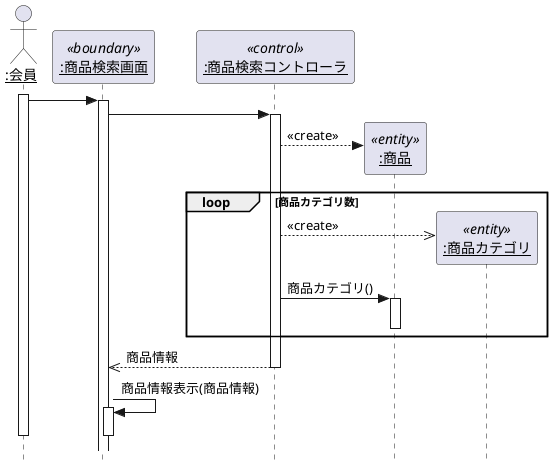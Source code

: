 @startuml 演習4-5_SD_商品情報検索

    hide footbox
    ' autonumber /'メッセージに自動で番号を降る '/
    skinparam style strictuml /' 厳密なUMLに準拠する '/

    actor "<u>:会員</u>" as member
    participant "<u>:商品検索画面</u>" as search <<boundary>>
    participant "<u>:商品検索コントローラ</u>" as search2 <<control>>

    activate member
        member -> search
        activate search
            search -> search2
            activate search2
                create "<u>:商品</u>" as goods <<entity>>
                search2 --> goods: <<create>>

                    loop 商品カテゴリ数
                    create "<u>:商品カテゴリ</u>" as category <<entity>>
                    search2 -->> category :  <<create>>
                    search2 ->  goods : 商品カテゴリ()
                        activate goods
                        deactivate goods
                    end loop 
                search <<-- search2 :商品情報
            deactivate search2
                search -> search : 商品情報表示(商品情報)
                activate search
        deactivate search
    deactivate member
@enduml